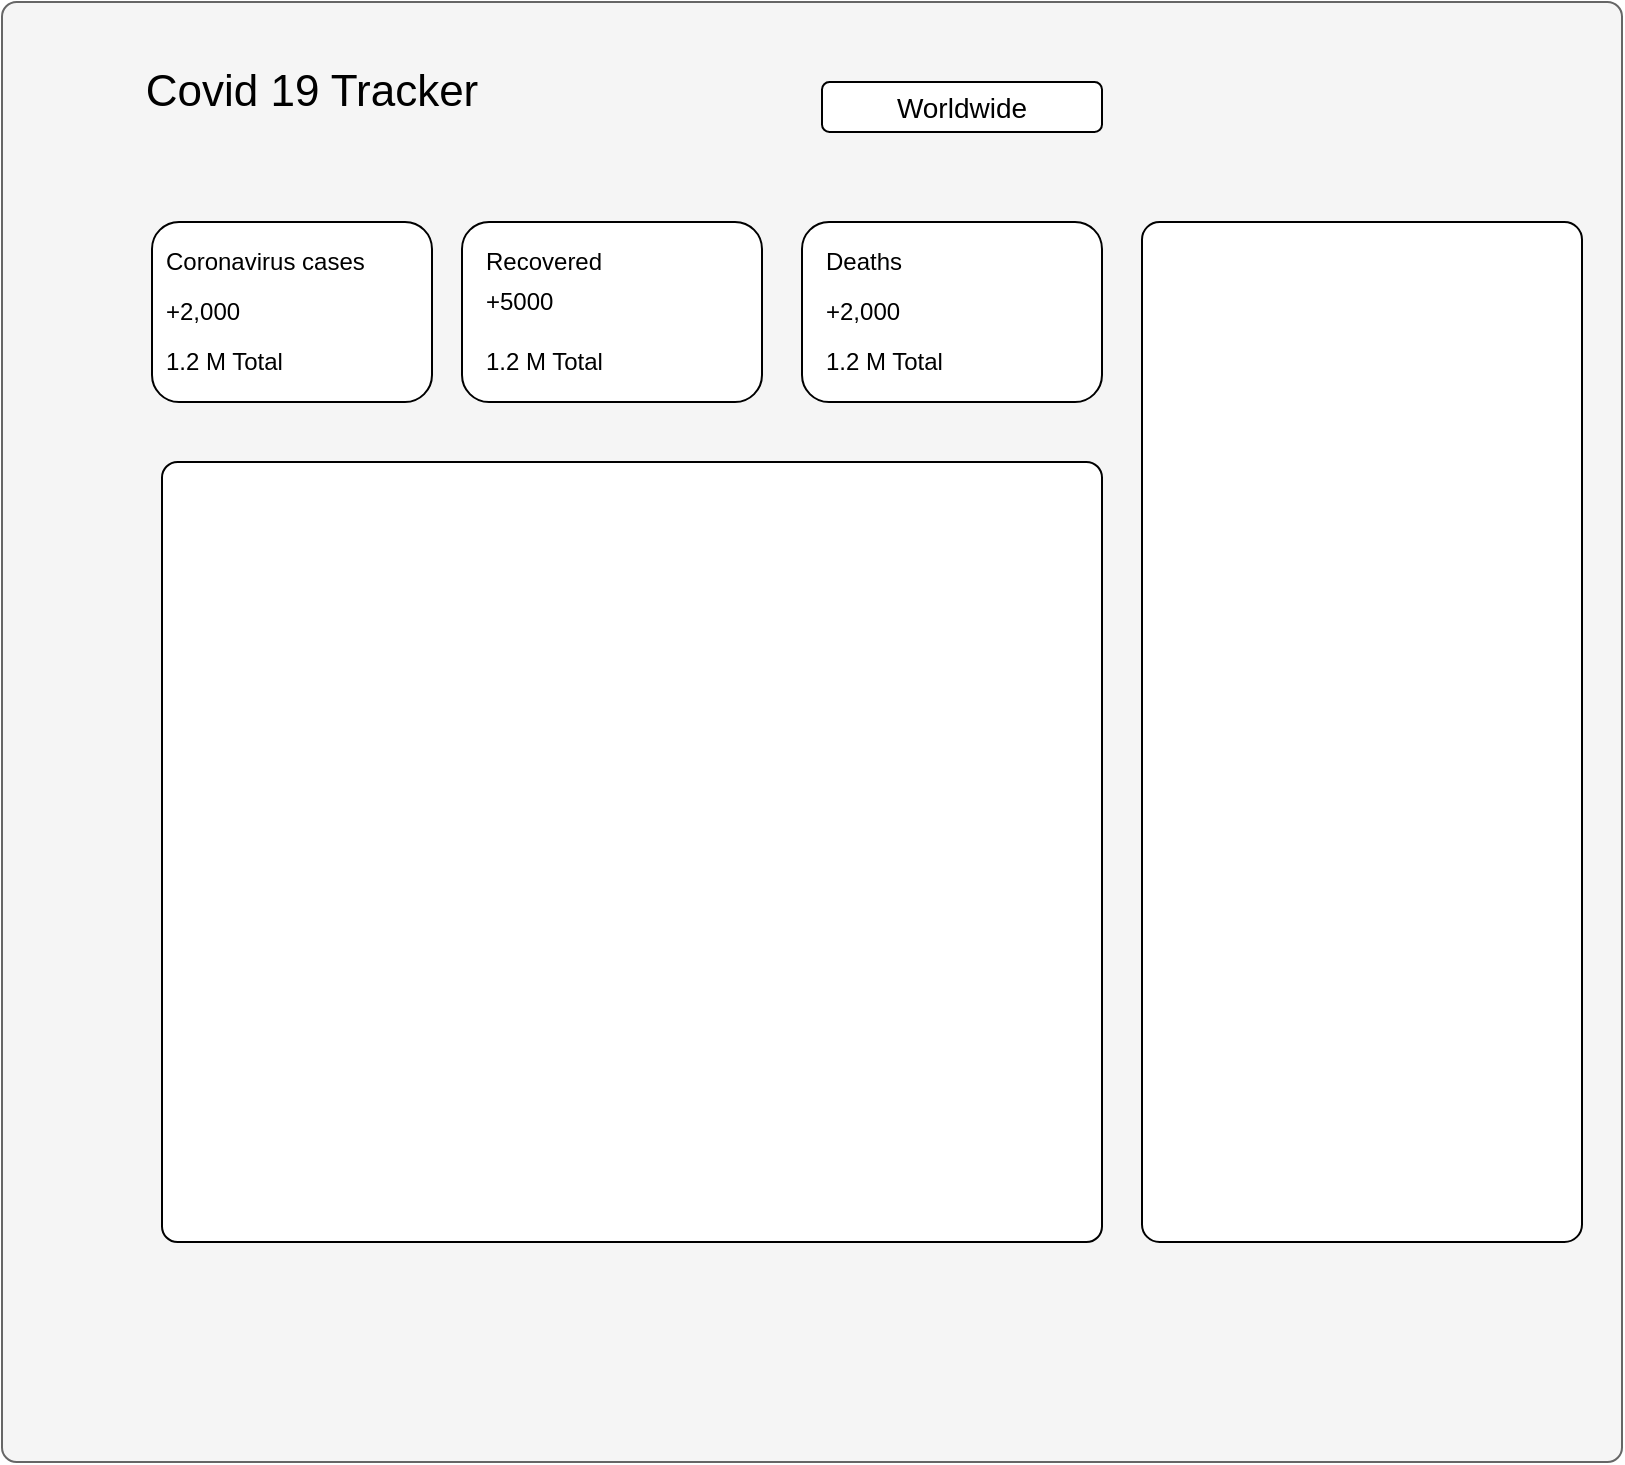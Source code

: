 <mxfile version="14.6.13" type="github">
  <diagram id="eGTY_Tlfv-x5R9FSA6Rd" name="Page-1">
    <mxGraphModel dx="1422" dy="800" grid="1" gridSize="10" guides="1" tooltips="1" connect="1" arrows="1" fold="1" page="1" pageScale="1" pageWidth="850" pageHeight="1100" math="0" shadow="0">
      <root>
        <mxCell id="0" />
        <mxCell id="1" parent="0" />
        <mxCell id="2TQ8XuGD4BtOBQHRCpVE-1" value="" style="rounded=1;whiteSpace=wrap;html=1;arcSize=1;sketch=0;glass=0;shadow=0;fillColor=#f5f5f5;strokeColor=#666666;fontColor=#333333;" vertex="1" parent="1">
          <mxGeometry x="10" y="10" width="810" height="730" as="geometry" />
        </mxCell>
        <mxCell id="2TQ8XuGD4BtOBQHRCpVE-4" value="Covid 19 Tracker" style="text;html=1;strokeColor=none;fillColor=none;align=center;verticalAlign=middle;whiteSpace=wrap;rounded=0;shadow=0;glass=0;sketch=0;fontSize=22;" vertex="1" parent="1">
          <mxGeometry x="70" y="40" width="190" height="30" as="geometry" />
        </mxCell>
        <mxCell id="2TQ8XuGD4BtOBQHRCpVE-6" value="Worldwide" style="rounded=1;whiteSpace=wrap;html=1;shadow=0;glass=0;sketch=0;fontSize=14;" vertex="1" parent="1">
          <mxGeometry x="420" y="50" width="140" height="25" as="geometry" />
        </mxCell>
        <mxCell id="2TQ8XuGD4BtOBQHRCpVE-7" value="" style="rounded=1;whiteSpace=wrap;html=1;shadow=0;glass=0;sketch=0;fontSize=14;" vertex="1" parent="1">
          <mxGeometry x="85" y="120" width="140" height="90" as="geometry" />
        </mxCell>
        <mxCell id="2TQ8XuGD4BtOBQHRCpVE-9" value="Coronavirus cases" style="text;html=1;strokeColor=none;fillColor=none;align=left;verticalAlign=middle;whiteSpace=wrap;rounded=0;shadow=0;glass=0;sketch=0;fontSize=12;" vertex="1" parent="1">
          <mxGeometry x="90" y="130" width="110" height="20" as="geometry" />
        </mxCell>
        <mxCell id="2TQ8XuGD4BtOBQHRCpVE-12" value="1.2 M Total" style="text;html=1;strokeColor=none;fillColor=none;align=left;verticalAlign=middle;whiteSpace=wrap;rounded=0;shadow=0;glass=0;sketch=0;fontSize=12;" vertex="1" parent="1">
          <mxGeometry x="90" y="180" width="110" height="20" as="geometry" />
        </mxCell>
        <mxCell id="2TQ8XuGD4BtOBQHRCpVE-23" value="" style="rounded=1;whiteSpace=wrap;html=1;shadow=0;glass=0;sketch=0;fontSize=14;" vertex="1" parent="1">
          <mxGeometry x="410" y="120" width="150" height="90" as="geometry" />
        </mxCell>
        <mxCell id="2TQ8XuGD4BtOBQHRCpVE-24" value="Deaths" style="text;html=1;strokeColor=none;fillColor=none;align=left;verticalAlign=middle;whiteSpace=wrap;rounded=0;shadow=0;glass=0;sketch=0;fontSize=12;" vertex="1" parent="1">
          <mxGeometry x="420" y="130" width="110" height="20" as="geometry" />
        </mxCell>
        <mxCell id="2TQ8XuGD4BtOBQHRCpVE-25" value="+2,000" style="text;html=1;strokeColor=none;fillColor=none;align=left;verticalAlign=middle;whiteSpace=wrap;rounded=0;shadow=0;glass=0;sketch=0;fontSize=12;" vertex="1" parent="1">
          <mxGeometry x="420" y="155" width="110" height="20" as="geometry" />
        </mxCell>
        <mxCell id="2TQ8XuGD4BtOBQHRCpVE-26" value="1.2 M Total" style="text;html=1;strokeColor=none;fillColor=none;align=left;verticalAlign=middle;whiteSpace=wrap;rounded=0;shadow=0;glass=0;sketch=0;fontSize=12;" vertex="1" parent="1">
          <mxGeometry x="420" y="180" width="110" height="20" as="geometry" />
        </mxCell>
        <mxCell id="2TQ8XuGD4BtOBQHRCpVE-29" value="" style="rounded=1;whiteSpace=wrap;html=1;shadow=0;glass=0;sketch=0;fontSize=14;" vertex="1" parent="1">
          <mxGeometry x="240" y="120" width="150" height="90" as="geometry" />
        </mxCell>
        <mxCell id="2TQ8XuGD4BtOBQHRCpVE-30" value="Recovered" style="text;html=1;strokeColor=none;fillColor=none;align=left;verticalAlign=middle;whiteSpace=wrap;rounded=0;shadow=0;glass=0;sketch=0;fontSize=12;" vertex="1" parent="1">
          <mxGeometry x="250" y="130" width="110" height="20" as="geometry" />
        </mxCell>
        <mxCell id="2TQ8XuGD4BtOBQHRCpVE-31" value="+2,000" style="text;html=1;strokeColor=none;fillColor=none;align=left;verticalAlign=middle;whiteSpace=wrap;rounded=0;shadow=0;glass=0;sketch=0;fontSize=12;" vertex="1" parent="1">
          <mxGeometry x="90" y="155" width="110" height="20" as="geometry" />
        </mxCell>
        <mxCell id="2TQ8XuGD4BtOBQHRCpVE-32" value="1.2 M Total" style="text;html=1;strokeColor=none;fillColor=none;align=left;verticalAlign=middle;whiteSpace=wrap;rounded=0;shadow=0;glass=0;sketch=0;fontSize=12;" vertex="1" parent="1">
          <mxGeometry x="250" y="180" width="110" height="20" as="geometry" />
        </mxCell>
        <mxCell id="2TQ8XuGD4BtOBQHRCpVE-33" value="" style="rounded=1;whiteSpace=wrap;html=1;shadow=0;glass=0;sketch=0;fontSize=12;align=left;arcSize=2;" vertex="1" parent="1">
          <mxGeometry x="90" y="240" width="470" height="390" as="geometry" />
        </mxCell>
        <mxCell id="2TQ8XuGD4BtOBQHRCpVE-41" value="+5000" style="text;html=1;strokeColor=none;fillColor=none;align=left;verticalAlign=middle;whiteSpace=wrap;rounded=0;shadow=0;glass=0;sketch=0;fontSize=12;" vertex="1" parent="1">
          <mxGeometry x="250" y="150" width="70" height="20" as="geometry" />
        </mxCell>
        <mxCell id="2TQ8XuGD4BtOBQHRCpVE-45" value="" style="shape=image;html=1;verticalAlign=top;verticalLabelPosition=bottom;labelBackgroundColor=#ffffff;imageAspect=0;aspect=fixed;image=https://cdn4.iconfinder.com/data/icons/small-n-flat/24/map-128.png;rounded=1;shadow=0;glass=0;sketch=0;fontSize=12;align=left;" vertex="1" parent="1">
          <mxGeometry x="182.5" y="280" width="285" height="285" as="geometry" />
        </mxCell>
        <mxCell id="2TQ8XuGD4BtOBQHRCpVE-46" value="" style="rounded=1;whiteSpace=wrap;html=1;shadow=0;glass=0;sketch=0;fontSize=12;align=left;arcSize=4;" vertex="1" parent="1">
          <mxGeometry x="580" y="120" width="220" height="510" as="geometry" />
        </mxCell>
      </root>
    </mxGraphModel>
  </diagram>
</mxfile>
